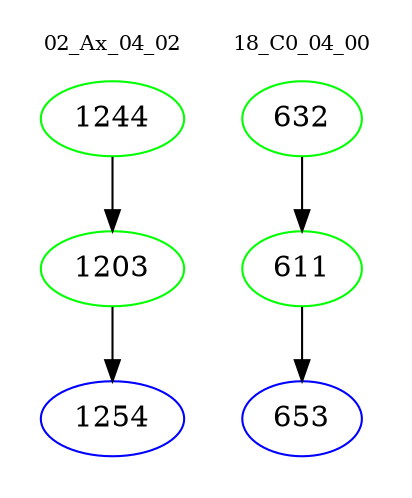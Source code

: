 digraph{
subgraph cluster_0 {
color = white
label = "02_Ax_04_02";
fontsize=10;
T0_1244 [label="1244", color="green"]
T0_1244 -> T0_1203 [color="black"]
T0_1203 [label="1203", color="green"]
T0_1203 -> T0_1254 [color="black"]
T0_1254 [label="1254", color="blue"]
}
subgraph cluster_1 {
color = white
label = "18_C0_04_00";
fontsize=10;
T1_632 [label="632", color="green"]
T1_632 -> T1_611 [color="black"]
T1_611 [label="611", color="green"]
T1_611 -> T1_653 [color="black"]
T1_653 [label="653", color="blue"]
}
}
